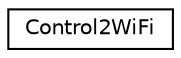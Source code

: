 digraph "Graphical Class Hierarchy"
{
 // LATEX_PDF_SIZE
  edge [fontname="Helvetica",fontsize="10",labelfontname="Helvetica",labelfontsize="10"];
  node [fontname="Helvetica",fontsize="10",shape=record];
  rankdir="LR";
  Node0 [label="Control2WiFi",height=0.2,width=0.4,color="black", fillcolor="white", style="filled",URL="$classControl2WiFi.html",tooltip=" "];
}
